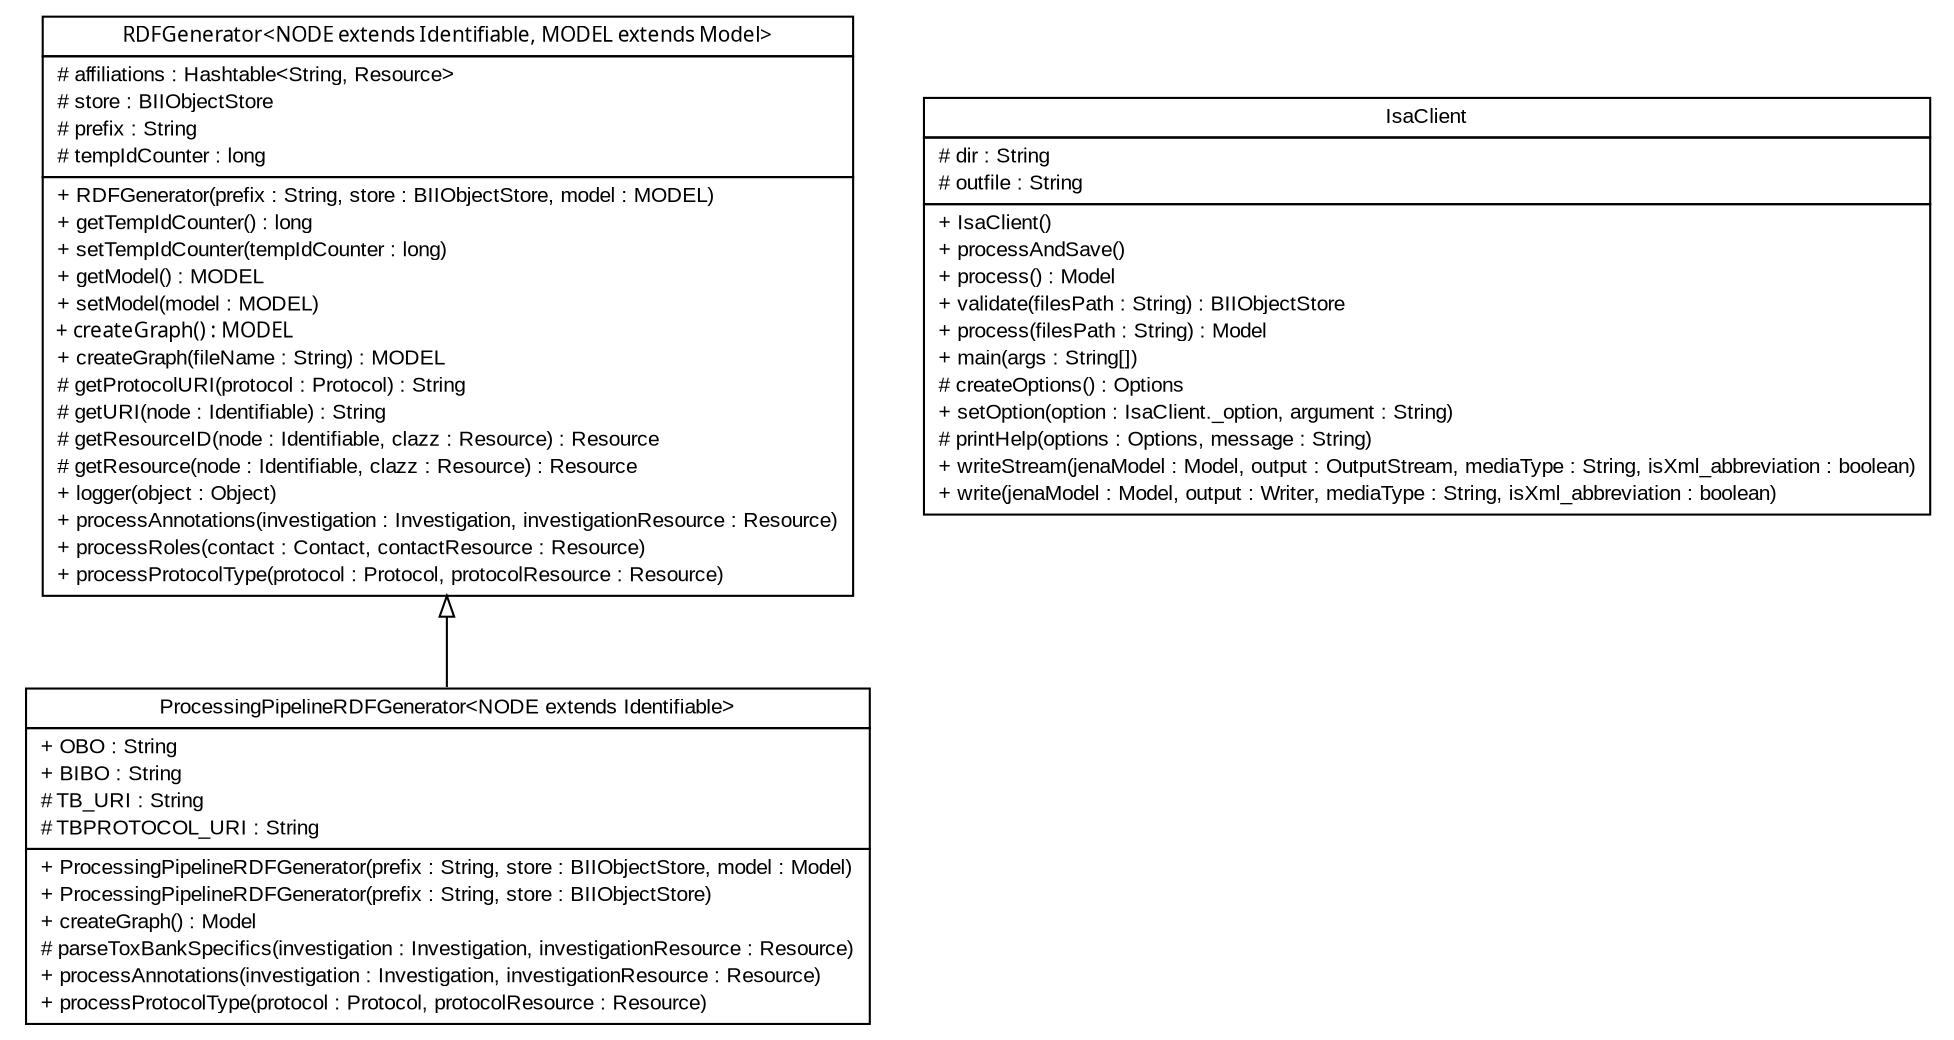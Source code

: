 #!/usr/local/bin/dot
#
# Class diagram 
# Generated by UmlGraph version 4.6 (http://www.spinellis.gr/sw/umlgraph)
#

digraph G {
	edge [fontname="arial",fontsize=10,labelfontname="arial",labelfontsize=10];
	node [fontname="arial",fontsize=10,shape=plaintext];
	// org.isa2rdf.cli.RDFGenerator<NODE extends uk.ac.ebi.bioinvindex.model.Identifiable, MODEL extends com.hp.hpl.jena.rdf.model.Model>
	c0 [label=<<table border="0" cellborder="1" cellspacing="0" cellpadding="2" port="p" href="./RDFGenerator.html">
		<tr><td><table border="0" cellspacing="0" cellpadding="1">
			<tr><td><font face="ariali"> RDFGenerator&lt;NODE extends Identifiable, MODEL extends Model&gt; </font></td></tr>
		</table></td></tr>
		<tr><td><table border="0" cellspacing="0" cellpadding="1">
			<tr><td align="left"> # affiliations : Hashtable&lt;String, Resource&gt; </td></tr>
			<tr><td align="left"> # store : BIIObjectStore </td></tr>
			<tr><td align="left"> # prefix : String </td></tr>
			<tr><td align="left"> # tempIdCounter : long </td></tr>
		</table></td></tr>
		<tr><td><table border="0" cellspacing="0" cellpadding="1">
			<tr><td align="left"> + RDFGenerator(prefix : String, store : BIIObjectStore, model : MODEL) </td></tr>
			<tr><td align="left"> + getTempIdCounter() : long </td></tr>
			<tr><td align="left"> + setTempIdCounter(tempIdCounter : long) </td></tr>
			<tr><td align="left"> + getModel() : MODEL </td></tr>
			<tr><td align="left"> + setModel(model : MODEL) </td></tr>
			<tr><td align="left"><font face="ariali" point-size="10.0"> + createGraph() : MODEL </font></td></tr>
			<tr><td align="left"> + createGraph(fileName : String) : MODEL </td></tr>
			<tr><td align="left"> # getProtocolURI(protocol : Protocol) : String </td></tr>
			<tr><td align="left"> # getURI(node : Identifiable) : String </td></tr>
			<tr><td align="left"> # getResourceID(node : Identifiable, clazz : Resource) : Resource </td></tr>
			<tr><td align="left"> # getResource(node : Identifiable, clazz : Resource) : Resource </td></tr>
			<tr><td align="left"> + logger(object : Object) </td></tr>
			<tr><td align="left"> + processAnnotations(investigation : Investigation, investigationResource : Resource) </td></tr>
			<tr><td align="left"> + processRoles(contact : Contact, contactResource : Resource) </td></tr>
			<tr><td align="left"> + processProtocolType(protocol : Protocol, protocolResource : Resource) </td></tr>
		</table></td></tr>
		</table>>, fontname="arial", fontcolor="black", fontsize=10.0];
	// org.isa2rdf.cli.ProcessingPipelineRDFGenerator<NODE extends uk.ac.ebi.bioinvindex.model.Identifiable>
	c1 [label=<<table border="0" cellborder="1" cellspacing="0" cellpadding="2" port="p" href="./ProcessingPipelineRDFGenerator.html">
		<tr><td><table border="0" cellspacing="0" cellpadding="1">
			<tr><td> ProcessingPipelineRDFGenerator&lt;NODE extends Identifiable&gt; </td></tr>
		</table></td></tr>
		<tr><td><table border="0" cellspacing="0" cellpadding="1">
			<tr><td align="left"> + OBO : String </td></tr>
			<tr><td align="left"> + BIBO : String </td></tr>
			<tr><td align="left"> # TB_URI : String </td></tr>
			<tr><td align="left"> # TBPROTOCOL_URI : String </td></tr>
		</table></td></tr>
		<tr><td><table border="0" cellspacing="0" cellpadding="1">
			<tr><td align="left"> + ProcessingPipelineRDFGenerator(prefix : String, store : BIIObjectStore, model : Model) </td></tr>
			<tr><td align="left"> + ProcessingPipelineRDFGenerator(prefix : String, store : BIIObjectStore) </td></tr>
			<tr><td align="left"> + createGraph() : Model </td></tr>
			<tr><td align="left"> # parseToxBankSpecifics(investigation : Investigation, investigationResource : Resource) </td></tr>
			<tr><td align="left"> + processAnnotations(investigation : Investigation, investigationResource : Resource) </td></tr>
			<tr><td align="left"> + processProtocolType(protocol : Protocol, protocolResource : Resource) </td></tr>
		</table></td></tr>
		</table>>, fontname="arial", fontcolor="black", fontsize=10.0];
	// org.isa2rdf.cli.IsaClient
	c2 [label=<<table border="0" cellborder="1" cellspacing="0" cellpadding="2" port="p" href="./IsaClient.html">
		<tr><td><table border="0" cellspacing="0" cellpadding="1">
			<tr><td> IsaClient </td></tr>
		</table></td></tr>
		<tr><td><table border="0" cellspacing="0" cellpadding="1">
			<tr><td align="left"> # dir : String </td></tr>
			<tr><td align="left"> # outfile : String </td></tr>
		</table></td></tr>
		<tr><td><table border="0" cellspacing="0" cellpadding="1">
			<tr><td align="left"> + IsaClient() </td></tr>
			<tr><td align="left"> + processAndSave() </td></tr>
			<tr><td align="left"> + process() : Model </td></tr>
			<tr><td align="left"> + validate(filesPath : String) : BIIObjectStore </td></tr>
			<tr><td align="left"> + process(filesPath : String) : Model </td></tr>
			<tr><td align="left"> + main(args : String[]) </td></tr>
			<tr><td align="left"> # createOptions() : Options </td></tr>
			<tr><td align="left"> + setOption(option : IsaClient._option, argument : String) </td></tr>
			<tr><td align="left"> # printHelp(options : Options, message : String) </td></tr>
			<tr><td align="left"> + writeStream(jenaModel : Model, output : OutputStream, mediaType : String, isXml_abbreviation : boolean) </td></tr>
			<tr><td align="left"> + write(jenaModel : Model, output : Writer, mediaType : String, isXml_abbreviation : boolean) </td></tr>
		</table></td></tr>
		</table>>, fontname="arial", fontcolor="black", fontsize=10.0];
	//org.isa2rdf.cli.ProcessingPipelineRDFGenerator<NODE extends uk.ac.ebi.bioinvindex.model.Identifiable> extends org.isa2rdf.cli.RDFGenerator<NODE, com.hp.hpl.jena.rdf.model.Model>
	c0:p -> c1:p [dir=back,arrowtail=empty];
}

